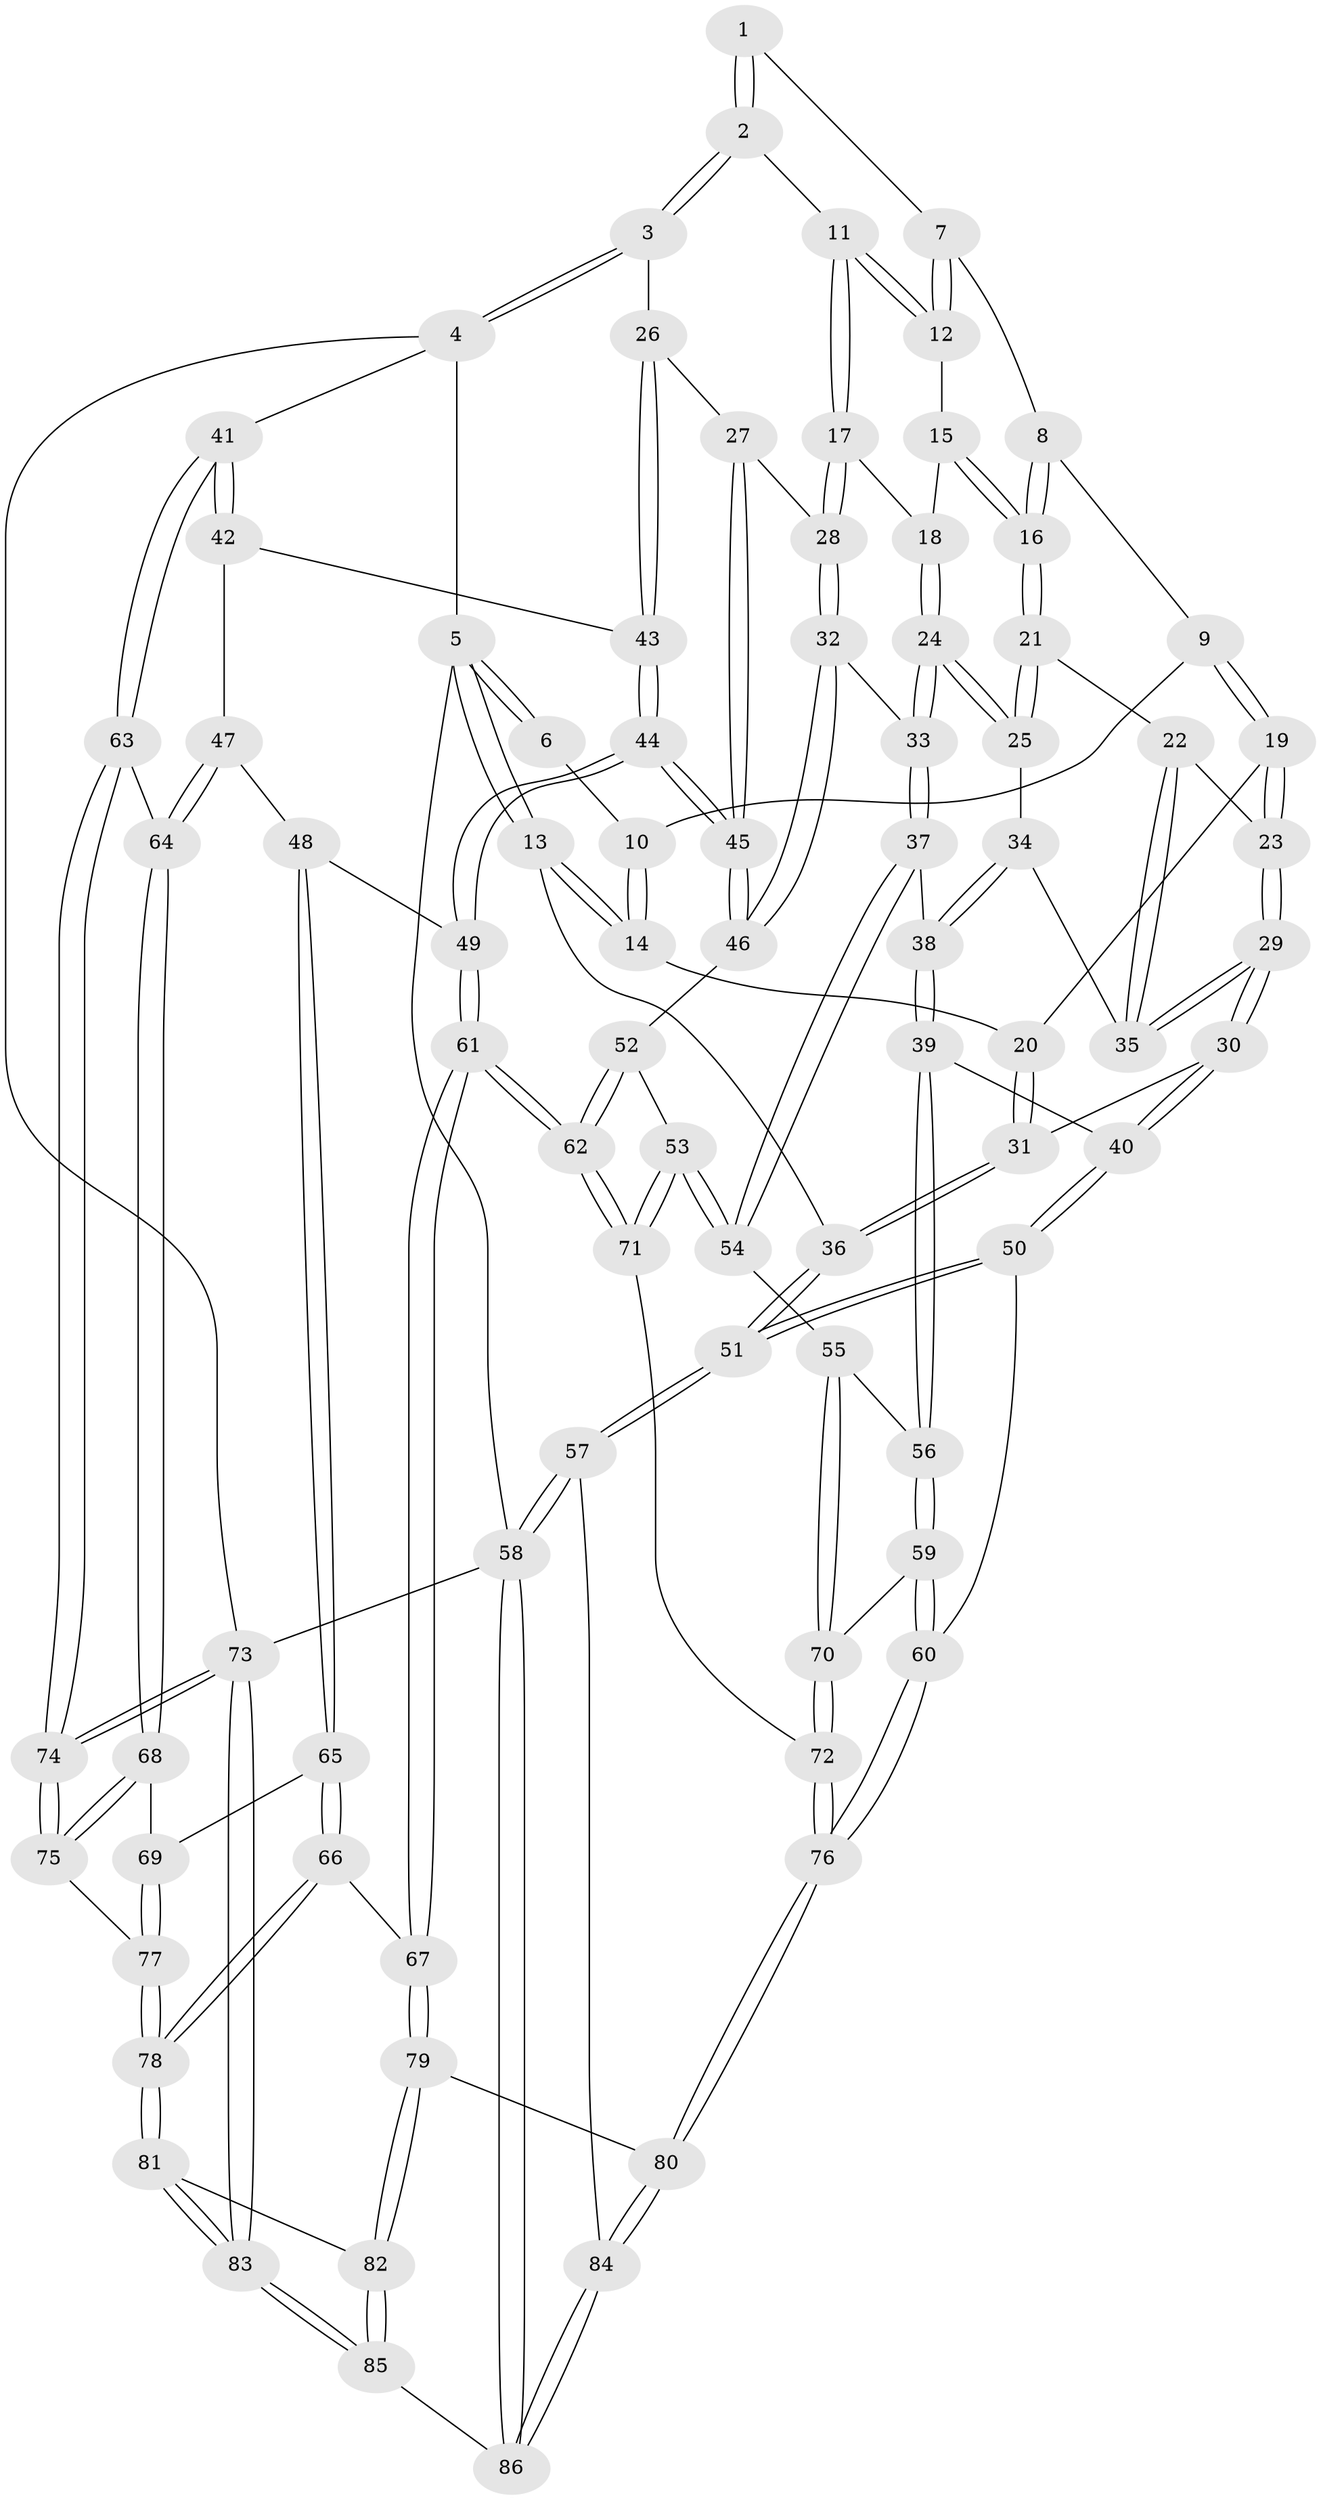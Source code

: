 // Generated by graph-tools (version 1.1) at 2025/27/03/15/25 16:27:56]
// undirected, 86 vertices, 212 edges
graph export_dot {
graph [start="1"]
  node [color=gray90,style=filled];
  1 [pos="+0.25388403723839764+0"];
  2 [pos="+0.7958684076158861+0"];
  3 [pos="+1+0"];
  4 [pos="+1+0"];
  5 [pos="+0+0"];
  6 [pos="+0.1280141932268562+0"];
  7 [pos="+0.25253661336294553+0"];
  8 [pos="+0.20504435139010715+0.016853230891741868"];
  9 [pos="+0.15212772661984225+0.07298715628141791"];
  10 [pos="+0.04797238500162727+0.05540985122989089"];
  11 [pos="+0.7765748727888667+0"];
  12 [pos="+0.42027331626450565+0.09499798524327156"];
  13 [pos="+0+0"];
  14 [pos="+0+0.022855956488306187"];
  15 [pos="+0.41996905066894136+0.0963399887532673"];
  16 [pos="+0.3043930269042334+0.12991388040921342"];
  17 [pos="+0.61226049255888+0.12741727720917198"];
  18 [pos="+0.4310937476449565+0.11549324658359185"];
  19 [pos="+0.1432692863300779+0.10565694120834238"];
  20 [pos="+0.08280439071096174+0.1370757435449951"];
  21 [pos="+0.30148240439351515+0.17741962469161213"];
  22 [pos="+0.3011035546599776+0.17770732447451096"];
  23 [pos="+0.1604653924183866+0.2037960488312255"];
  24 [pos="+0.45963437360819054+0.26853899396015324"];
  25 [pos="+0.35925850626844835+0.23133082035117974"];
  26 [pos="+0.7275351681042417+0.2619179822476216"];
  27 [pos="+0.6892395628508545+0.26336835532792296"];
  28 [pos="+0.5885234686256222+0.2337732296693199"];
  29 [pos="+0.1368854449771205+0.31105259689930936"];
  30 [pos="+0.13533409037072064+0.31315611424776835"];
  31 [pos="+0+0.2397132295306186"];
  32 [pos="+0.5170378337654024+0.2957631299441089"];
  33 [pos="+0.4878860384800975+0.30189171610700294"];
  34 [pos="+0.2921799044844524+0.29187244727620154"];
  35 [pos="+0.2471178141411858+0.2762209976214466"];
  36 [pos="+0+0.20998025673788268"];
  37 [pos="+0.4476910163993219+0.3640562079640278"];
  38 [pos="+0.336527595287002+0.3627678457971696"];
  39 [pos="+0.22318029284099758+0.42211174934201046"];
  40 [pos="+0.14623297569754512+0.397621529777769"];
  41 [pos="+1+0.25785103574770707"];
  42 [pos="+0.8421131031071647+0.34025765118451096"];
  43 [pos="+0.7965472842387485+0.3409707224693723"];
  44 [pos="+0.6938453592863698+0.444574992742043"];
  45 [pos="+0.6826461124987692+0.4418898443018626"];
  46 [pos="+0.6728007846256955+0.4416659512148907"];
  47 [pos="+0.8175273436042335+0.4922043510080584"];
  48 [pos="+0.7255052051406846+0.4773726489976082"];
  49 [pos="+0.7150425829424997+0.4697097779020949"];
  50 [pos="+0+0.6433428235901073"];
  51 [pos="+0+0.737389755167417"];
  52 [pos="+0.6393806459647512+0.4702640569238236"];
  53 [pos="+0.5025391349919943+0.5113032116132561"];
  54 [pos="+0.4463504176508362+0.45454985240702384"];
  55 [pos="+0.3795496409263638+0.5037870108325674"];
  56 [pos="+0.2644574714142931+0.4760545974336457"];
  57 [pos="+0+0.8557601463098908"];
  58 [pos="+0+1"];
  59 [pos="+0.24936220819548072+0.5881696687244347"];
  60 [pos="+0.19791450154224438+0.6197234374902777"];
  61 [pos="+0.6273242489795438+0.6923572688219166"];
  62 [pos="+0.604142370053843+0.6584701267142752"];
  63 [pos="+1+0.28247077866398557"];
  64 [pos="+0.8845470418686561+0.5309078592502308"];
  65 [pos="+0.7628512530901339+0.6506225893515858"];
  66 [pos="+0.7136395475270083+0.6933352055218933"];
  67 [pos="+0.6285688810238974+0.6950067084742754"];
  68 [pos="+0.8780913000320569+0.5950566612132695"];
  69 [pos="+0.8168595303805262+0.6343898948693898"];
  70 [pos="+0.355059484026028+0.6082443832038468"];
  71 [pos="+0.5179009406992866+0.5870375820419992"];
  72 [pos="+0.38375412993510655+0.6604437558013082"];
  73 [pos="+1+1"];
  74 [pos="+1+0.7516990041573907"];
  75 [pos="+1+0.7188770901725112"];
  76 [pos="+0.3708399142738217+0.8025108212230538"];
  77 [pos="+0.8958794281685468+0.7797445757705418"];
  78 [pos="+0.823523949232301+0.8413335174297166"];
  79 [pos="+0.5462522714645529+0.8173215699549832"];
  80 [pos="+0.37215595420537484+0.8116231295925012"];
  81 [pos="+0.8228683765648986+0.8469096295946544"];
  82 [pos="+0.6457676727691011+0.9813309500724257"];
  83 [pos="+1+1"];
  84 [pos="+0.3635826169115722+0.8200595552340366"];
  85 [pos="+0.6424723628963835+1"];
  86 [pos="+0.3452026119382274+1"];
  1 -- 2;
  1 -- 2;
  1 -- 7;
  2 -- 3;
  2 -- 3;
  2 -- 11;
  3 -- 4;
  3 -- 4;
  3 -- 26;
  4 -- 5;
  4 -- 41;
  4 -- 73;
  5 -- 6;
  5 -- 6;
  5 -- 13;
  5 -- 13;
  5 -- 58;
  6 -- 10;
  7 -- 8;
  7 -- 12;
  7 -- 12;
  8 -- 9;
  8 -- 16;
  8 -- 16;
  9 -- 10;
  9 -- 19;
  9 -- 19;
  10 -- 14;
  10 -- 14;
  11 -- 12;
  11 -- 12;
  11 -- 17;
  11 -- 17;
  12 -- 15;
  13 -- 14;
  13 -- 14;
  13 -- 36;
  14 -- 20;
  15 -- 16;
  15 -- 16;
  15 -- 18;
  16 -- 21;
  16 -- 21;
  17 -- 18;
  17 -- 28;
  17 -- 28;
  18 -- 24;
  18 -- 24;
  19 -- 20;
  19 -- 23;
  19 -- 23;
  20 -- 31;
  20 -- 31;
  21 -- 22;
  21 -- 25;
  21 -- 25;
  22 -- 23;
  22 -- 35;
  22 -- 35;
  23 -- 29;
  23 -- 29;
  24 -- 25;
  24 -- 25;
  24 -- 33;
  24 -- 33;
  25 -- 34;
  26 -- 27;
  26 -- 43;
  26 -- 43;
  27 -- 28;
  27 -- 45;
  27 -- 45;
  28 -- 32;
  28 -- 32;
  29 -- 30;
  29 -- 30;
  29 -- 35;
  29 -- 35;
  30 -- 31;
  30 -- 40;
  30 -- 40;
  31 -- 36;
  31 -- 36;
  32 -- 33;
  32 -- 46;
  32 -- 46;
  33 -- 37;
  33 -- 37;
  34 -- 35;
  34 -- 38;
  34 -- 38;
  36 -- 51;
  36 -- 51;
  37 -- 38;
  37 -- 54;
  37 -- 54;
  38 -- 39;
  38 -- 39;
  39 -- 40;
  39 -- 56;
  39 -- 56;
  40 -- 50;
  40 -- 50;
  41 -- 42;
  41 -- 42;
  41 -- 63;
  41 -- 63;
  42 -- 43;
  42 -- 47;
  43 -- 44;
  43 -- 44;
  44 -- 45;
  44 -- 45;
  44 -- 49;
  44 -- 49;
  45 -- 46;
  45 -- 46;
  46 -- 52;
  47 -- 48;
  47 -- 64;
  47 -- 64;
  48 -- 49;
  48 -- 65;
  48 -- 65;
  49 -- 61;
  49 -- 61;
  50 -- 51;
  50 -- 51;
  50 -- 60;
  51 -- 57;
  51 -- 57;
  52 -- 53;
  52 -- 62;
  52 -- 62;
  53 -- 54;
  53 -- 54;
  53 -- 71;
  53 -- 71;
  54 -- 55;
  55 -- 56;
  55 -- 70;
  55 -- 70;
  56 -- 59;
  56 -- 59;
  57 -- 58;
  57 -- 58;
  57 -- 84;
  58 -- 86;
  58 -- 86;
  58 -- 73;
  59 -- 60;
  59 -- 60;
  59 -- 70;
  60 -- 76;
  60 -- 76;
  61 -- 62;
  61 -- 62;
  61 -- 67;
  61 -- 67;
  62 -- 71;
  62 -- 71;
  63 -- 64;
  63 -- 74;
  63 -- 74;
  64 -- 68;
  64 -- 68;
  65 -- 66;
  65 -- 66;
  65 -- 69;
  66 -- 67;
  66 -- 78;
  66 -- 78;
  67 -- 79;
  67 -- 79;
  68 -- 69;
  68 -- 75;
  68 -- 75;
  69 -- 77;
  69 -- 77;
  70 -- 72;
  70 -- 72;
  71 -- 72;
  72 -- 76;
  72 -- 76;
  73 -- 74;
  73 -- 74;
  73 -- 83;
  73 -- 83;
  74 -- 75;
  74 -- 75;
  75 -- 77;
  76 -- 80;
  76 -- 80;
  77 -- 78;
  77 -- 78;
  78 -- 81;
  78 -- 81;
  79 -- 80;
  79 -- 82;
  79 -- 82;
  80 -- 84;
  80 -- 84;
  81 -- 82;
  81 -- 83;
  81 -- 83;
  82 -- 85;
  82 -- 85;
  83 -- 85;
  83 -- 85;
  84 -- 86;
  84 -- 86;
  85 -- 86;
}
